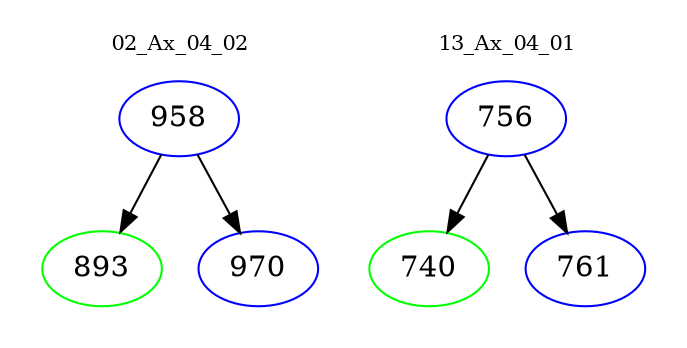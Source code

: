digraph{
subgraph cluster_0 {
color = white
label = "02_Ax_04_02";
fontsize=10;
T0_958 [label="958", color="blue"]
T0_958 -> T0_893 [color="black"]
T0_893 [label="893", color="green"]
T0_958 -> T0_970 [color="black"]
T0_970 [label="970", color="blue"]
}
subgraph cluster_1 {
color = white
label = "13_Ax_04_01";
fontsize=10;
T1_756 [label="756", color="blue"]
T1_756 -> T1_740 [color="black"]
T1_740 [label="740", color="green"]
T1_756 -> T1_761 [color="black"]
T1_761 [label="761", color="blue"]
}
}
